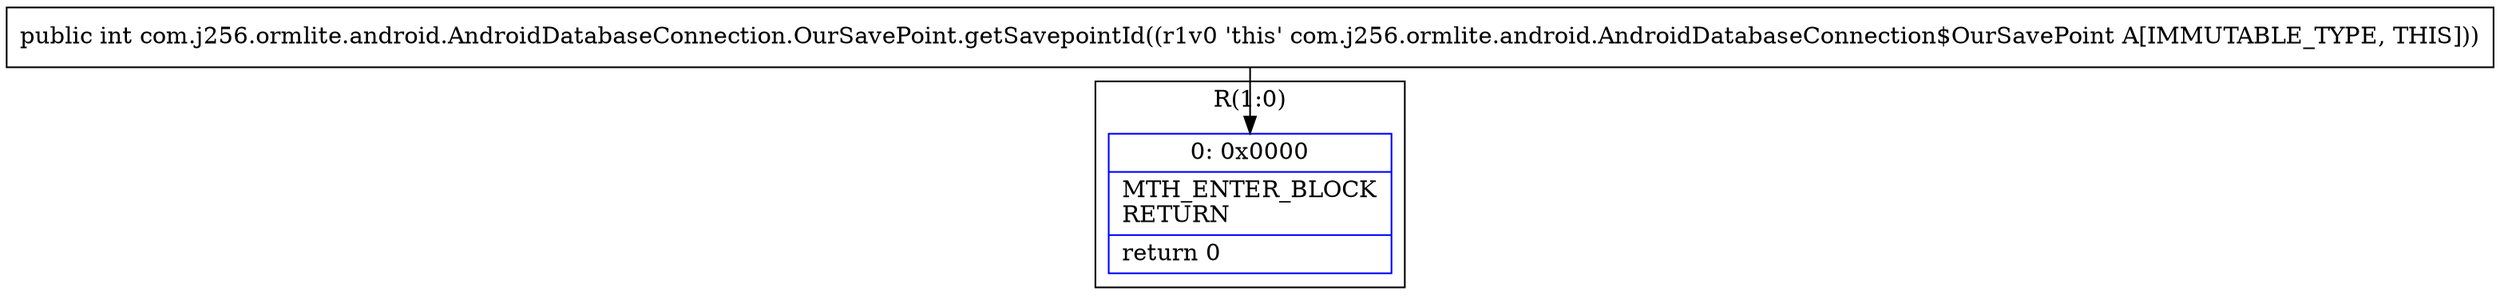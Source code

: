 digraph "CFG forcom.j256.ormlite.android.AndroidDatabaseConnection.OurSavePoint.getSavepointId()I" {
subgraph cluster_Region_1603481523 {
label = "R(1:0)";
node [shape=record,color=blue];
Node_0 [shape=record,label="{0\:\ 0x0000|MTH_ENTER_BLOCK\lRETURN\l|return 0\l}"];
}
MethodNode[shape=record,label="{public int com.j256.ormlite.android.AndroidDatabaseConnection.OurSavePoint.getSavepointId((r1v0 'this' com.j256.ormlite.android.AndroidDatabaseConnection$OurSavePoint A[IMMUTABLE_TYPE, THIS])) }"];
MethodNode -> Node_0;
}

